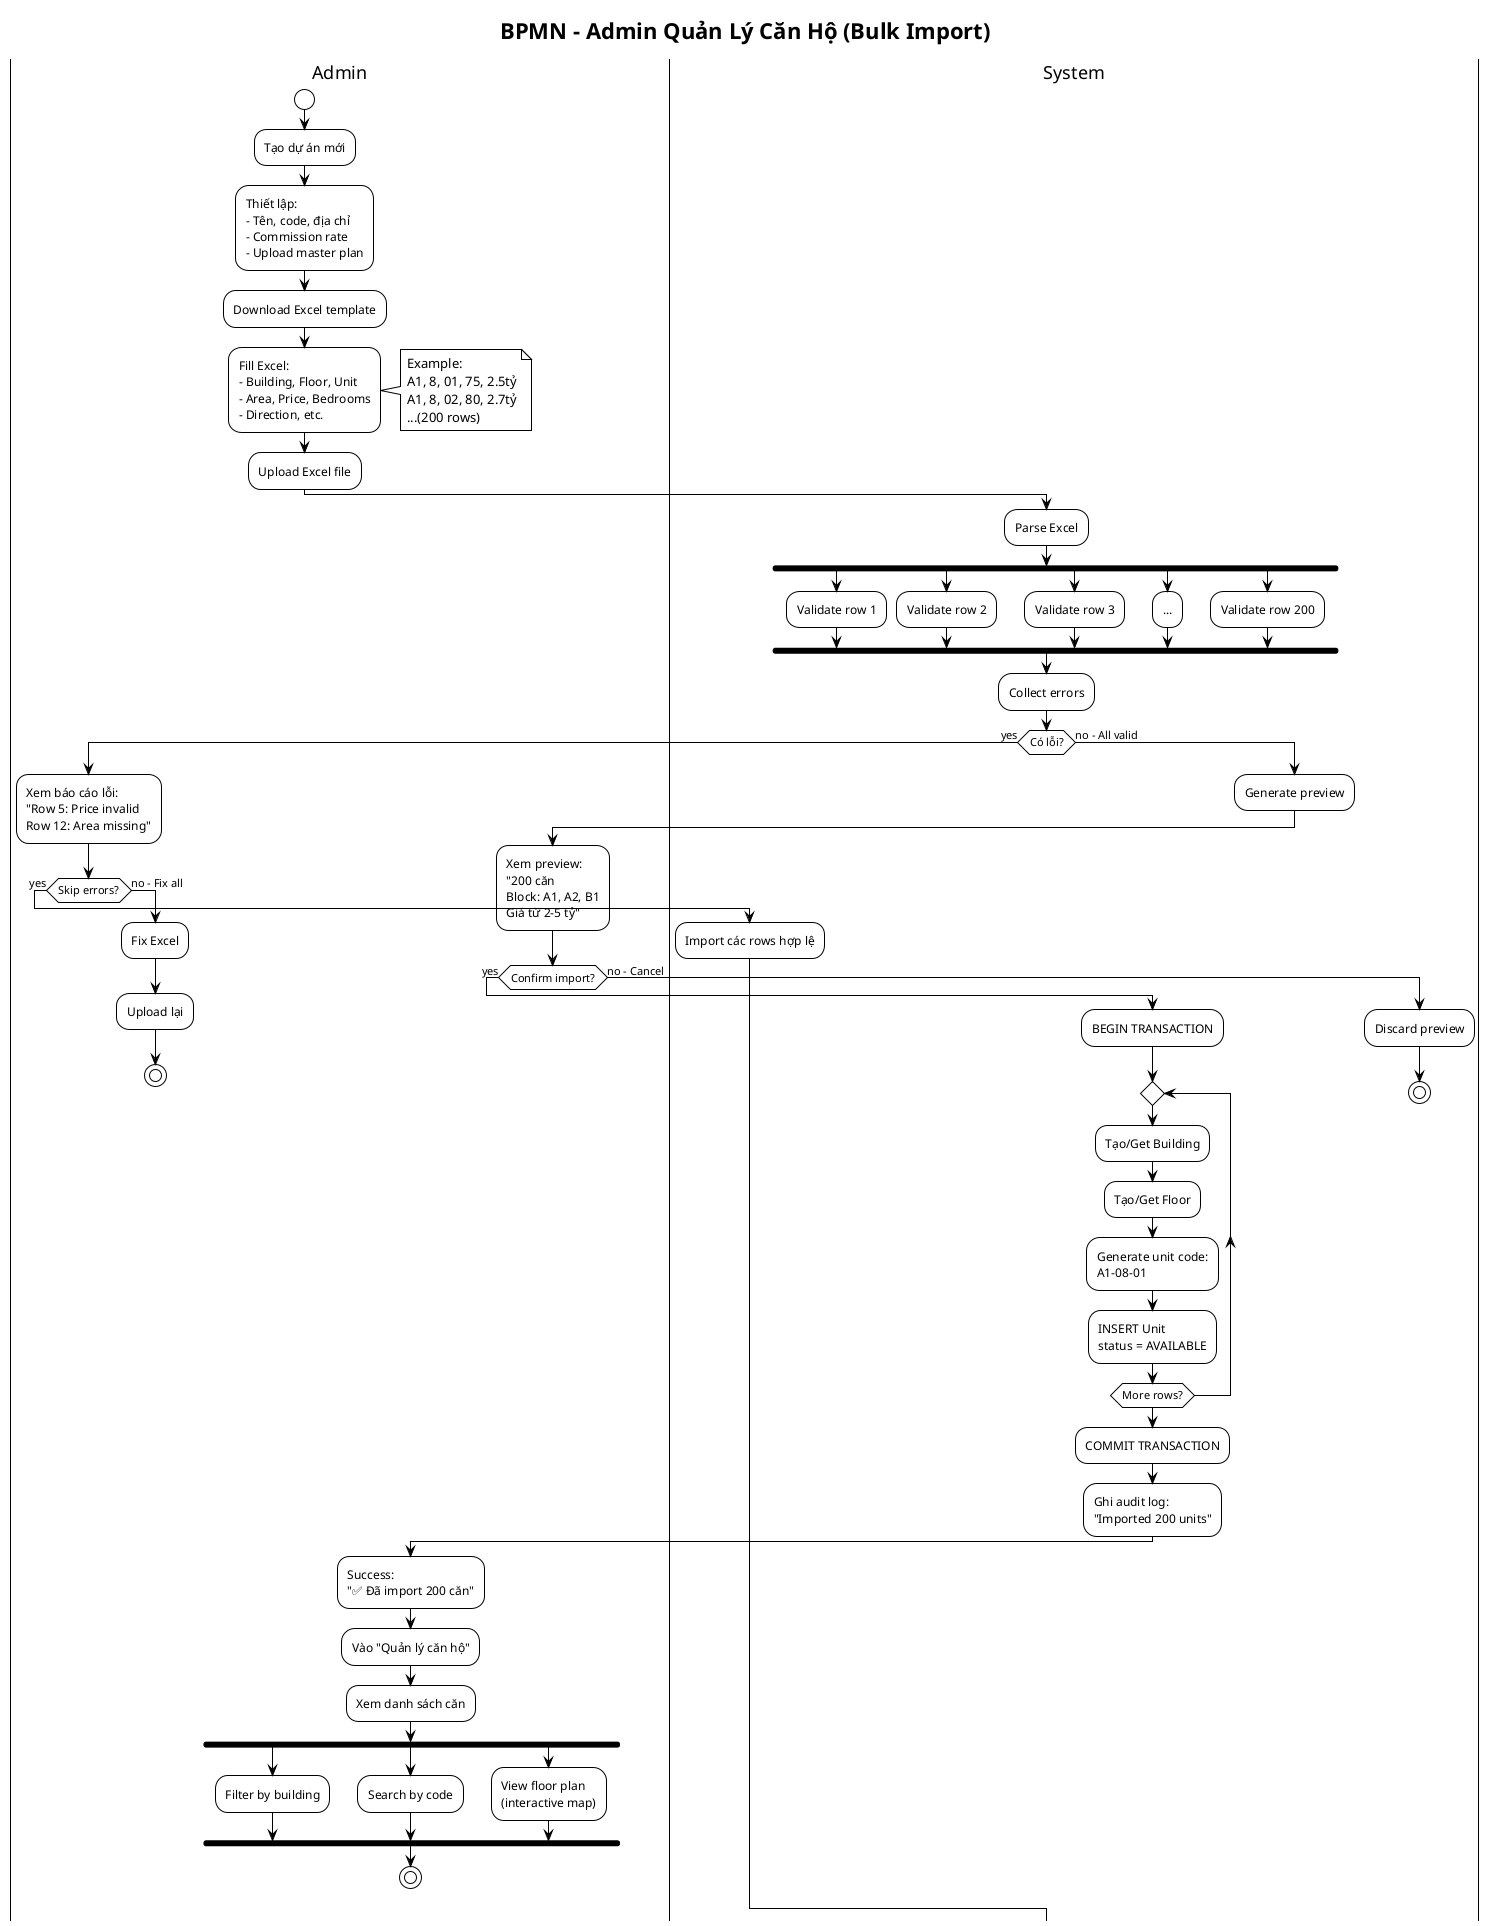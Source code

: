 @startuml
!theme plain
title BPMN - Admin Quản Lý Căn Hộ (Bulk Import)

|Admin|
start
:Tạo dự án mới;
:Thiết lập:\n- Tên, code, địa chỉ\n- Commission rate\n- Upload master plan;

:Download Excel template;

|Admin|
:Fill Excel:\n- Building, Floor, Unit\n- Area, Price, Bedrooms\n- Direction, etc.;
note right: Example:\nA1, 8, 01, 75, 2.5tỷ\nA1, 8, 02, 80, 2.7tỷ\n...(200 rows)

:Upload Excel file;

|System|
:Parse Excel;

fork
  :Validate row 1;
fork again
  :Validate row 2;
fork again
  :Validate row 3;
fork again
  :...;
fork again
  :Validate row 200;
end fork

:Collect errors;

if (Có lỗi?) then (yes)
  |Admin|
  :Xem báo cáo lỗi:\n"Row 5: Price invalid\nRow 12: Area missing";
  
  if (Skip errors?) then (yes)
    |System|
    :Import các rows hợp lệ;
  else (no - Fix all)
    |Admin|
    :Fix Excel;
    :Upload lại;
    stop
  endif
else (no - All valid)
  |System|
  :Generate preview;
  
  |Admin|
  :Xem preview:\n"200 căn\nBlock: A1, A2, B1\nGiá từ 2-5 tỷ";
  
  if (Confirm import?) then (yes)
    |System|
    :BEGIN TRANSACTION;
    
    repeat
      :Tạo/Get Building;
      :Tạo/Get Floor;
      :Generate unit code:\nA1-08-01;
      :INSERT Unit\nstatus = AVAILABLE;
    repeat while (More rows?)
    
    :COMMIT TRANSACTION;
    :Ghi audit log:\n"Imported 200 units";
    
    |Admin|
    :Success:\n"✅ Đã import 200 căn";
    
    :Vào "Quản lý căn hộ";
    :Xem danh sách căn;
    
    fork
      :Filter by building;
    fork again
      :Search by code;
    fork again
      :View floor plan\n(interactive map);
    end fork
    
    stop
  else (no - Cancel)
    |System|
    :Discard preview;
    stop
  endif
endif

@enduml

